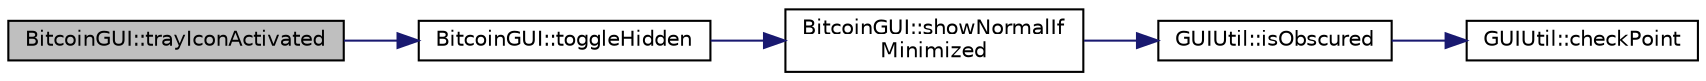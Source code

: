digraph "BitcoinGUI::trayIconActivated"
{
  edge [fontname="Helvetica",fontsize="10",labelfontname="Helvetica",labelfontsize="10"];
  node [fontname="Helvetica",fontsize="10",shape=record];
  rankdir="LR";
  Node287 [label="BitcoinGUI::trayIconActivated",height=0.2,width=0.4,color="black", fillcolor="grey75", style="filled", fontcolor="black"];
  Node287 -> Node288 [color="midnightblue",fontsize="10",style="solid",fontname="Helvetica"];
  Node288 [label="BitcoinGUI::toggleHidden",height=0.2,width=0.4,color="black", fillcolor="white", style="filled",URL="$class_bitcoin_g_u_i.html#a6ca9ded69ab510195ff04fe7f5754ff5",tooltip="Simply calls showNormalIfMinimized(true) for use in SLOT() macro. "];
  Node288 -> Node289 [color="midnightblue",fontsize="10",style="solid",fontname="Helvetica"];
  Node289 [label="BitcoinGUI::showNormalIf\lMinimized",height=0.2,width=0.4,color="black", fillcolor="white", style="filled",URL="$class_bitcoin_g_u_i.html#a0aed98ed2a278a2effdd9a4b34ba8620",tooltip="Show window if hidden, unminimize when minimized, rise when obscured or show if hidden and fToggleHid..."];
  Node289 -> Node290 [color="midnightblue",fontsize="10",style="solid",fontname="Helvetica"];
  Node290 [label="GUIUtil::isObscured",height=0.2,width=0.4,color="black", fillcolor="white", style="filled",URL="$namespace_g_u_i_util.html#a0b7266e2b8e7de5f5fd1c7ddb9e5b637"];
  Node290 -> Node291 [color="midnightblue",fontsize="10",style="solid",fontname="Helvetica"];
  Node291 [label="GUIUtil::checkPoint",height=0.2,width=0.4,color="black", fillcolor="white", style="filled",URL="$namespace_g_u_i_util.html#ab2e7ef0aa9a1ad3f86d67a3f596b6fc4"];
}
